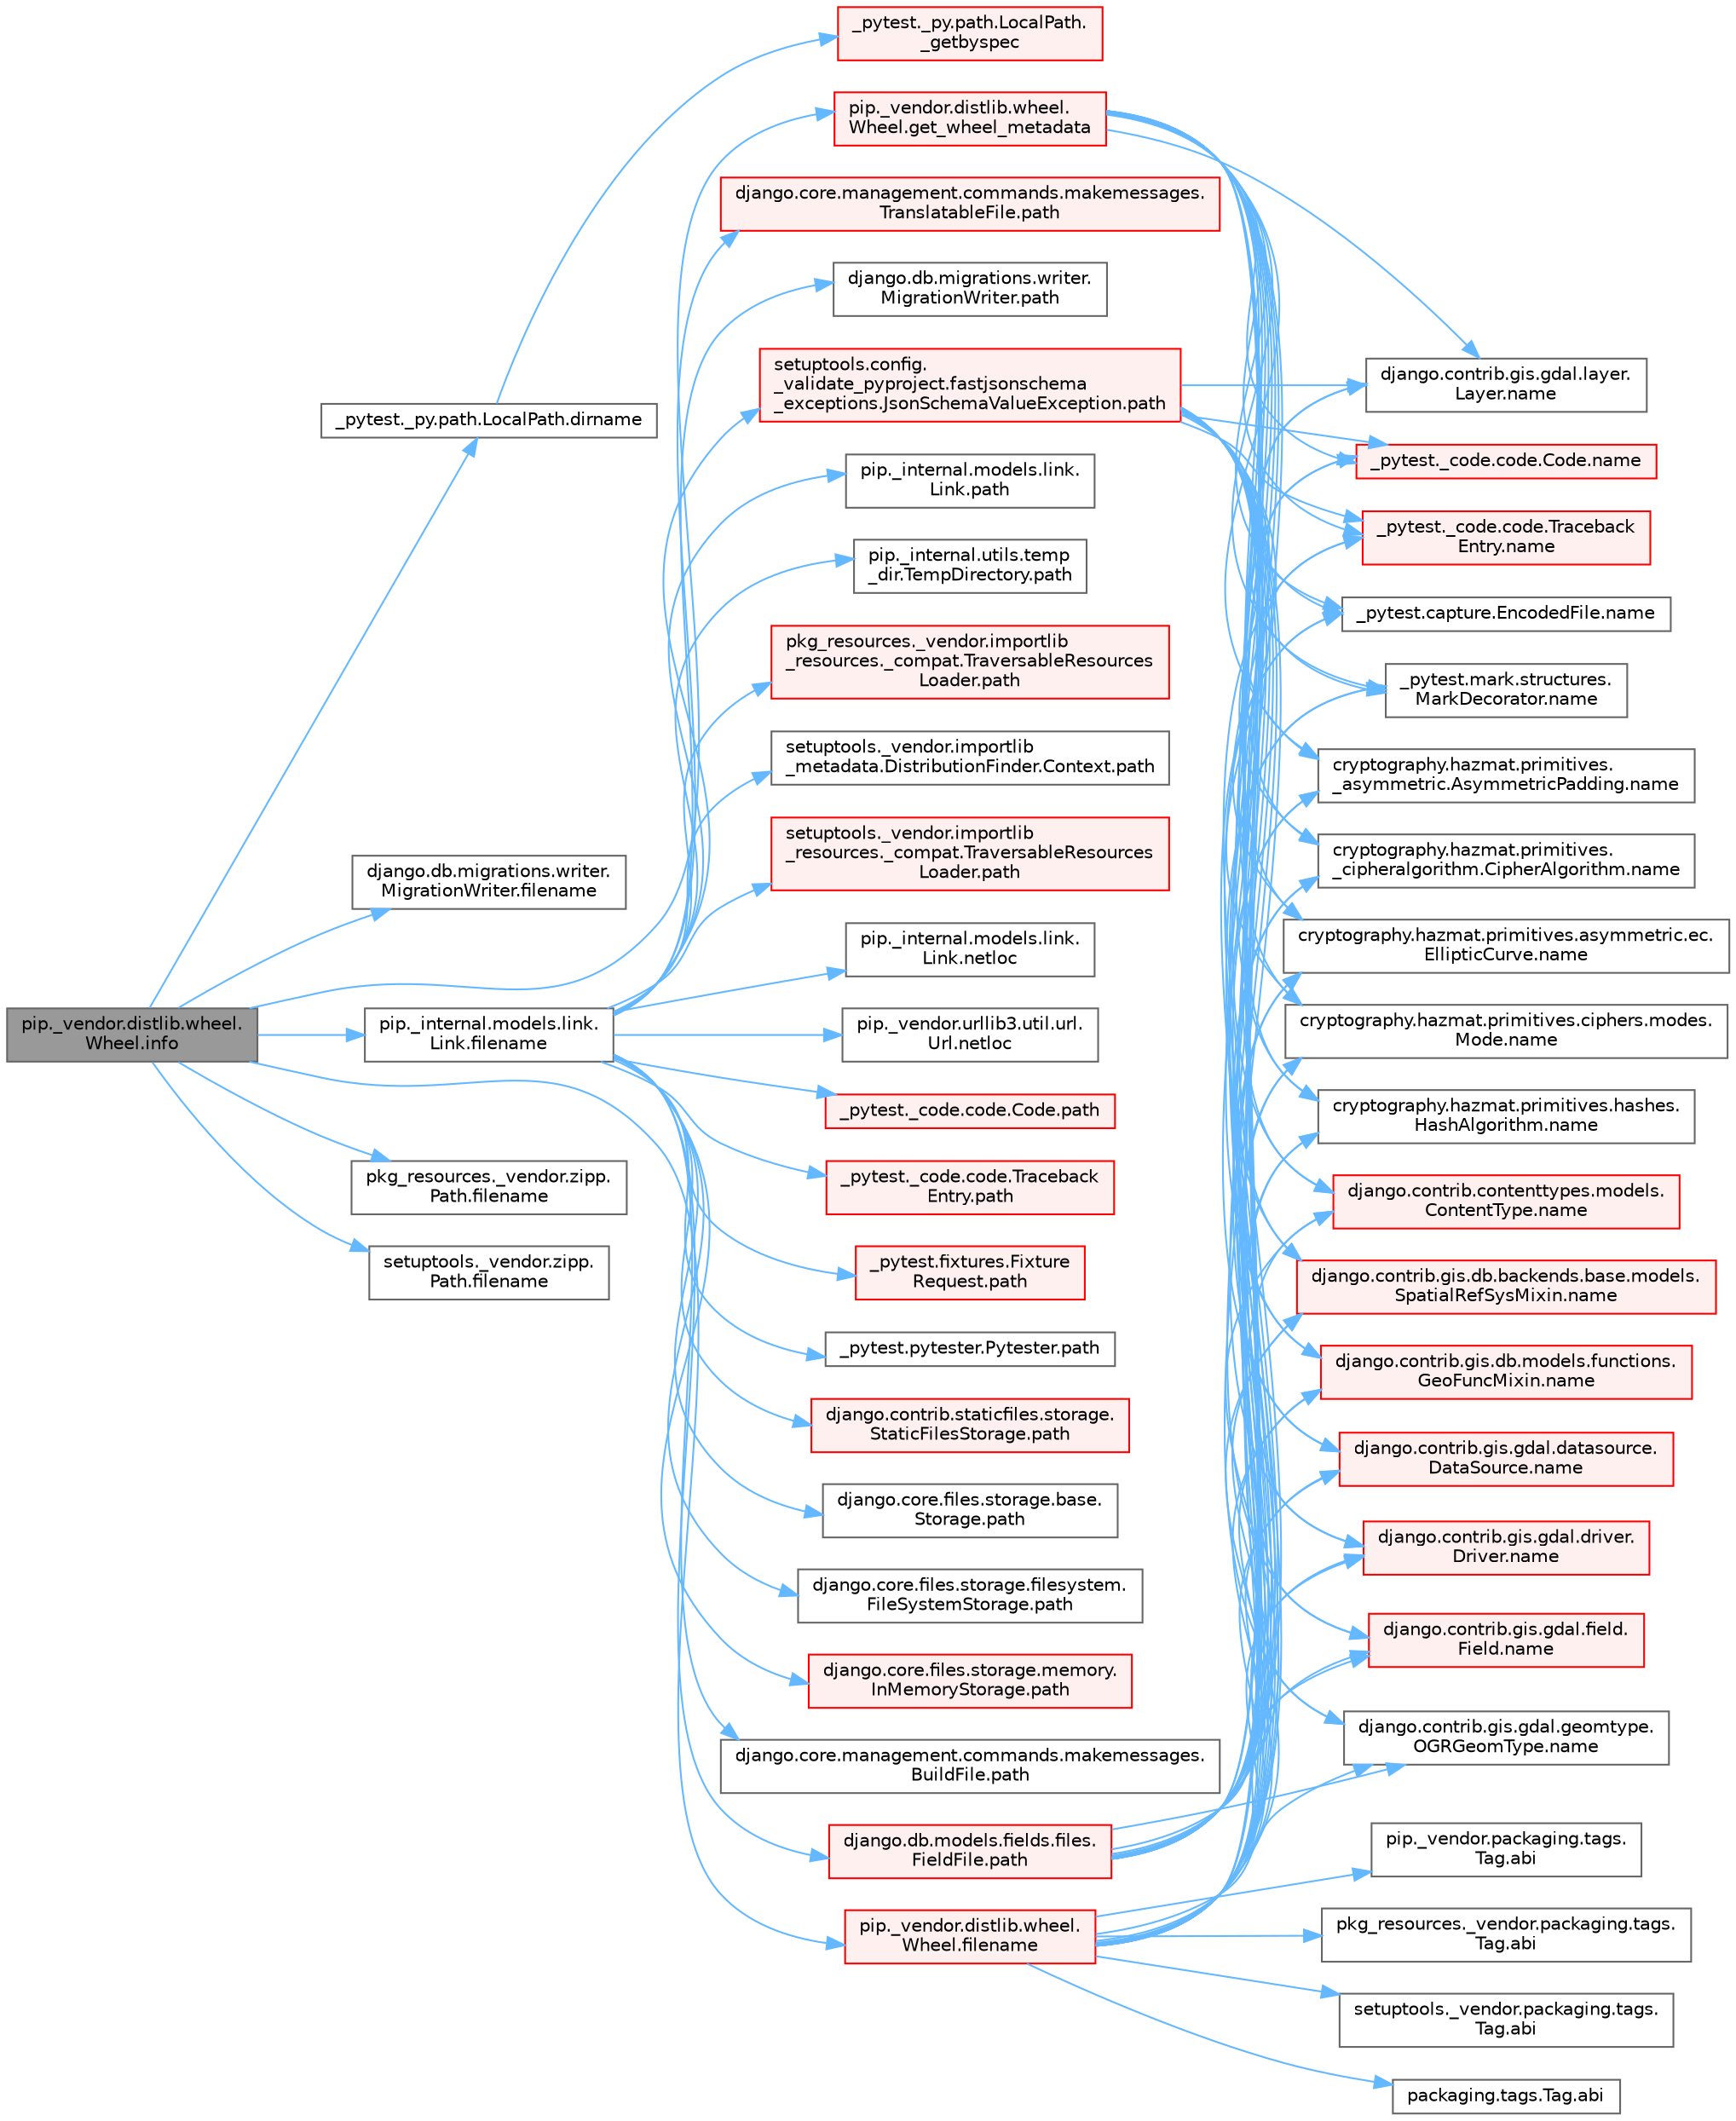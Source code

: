 digraph "pip._vendor.distlib.wheel.Wheel.info"
{
 // LATEX_PDF_SIZE
  bgcolor="transparent";
  edge [fontname=Helvetica,fontsize=10,labelfontname=Helvetica,labelfontsize=10];
  node [fontname=Helvetica,fontsize=10,shape=box,height=0.2,width=0.4];
  rankdir="LR";
  Node1 [id="Node000001",label="pip._vendor.distlib.wheel.\lWheel.info",height=0.2,width=0.4,color="gray40", fillcolor="grey60", style="filled", fontcolor="black",tooltip=" "];
  Node1 -> Node2 [id="edge1_Node000001_Node000002",color="steelblue1",style="solid",tooltip=" "];
  Node2 [id="Node000002",label="_pytest._py.path.LocalPath.dirname",height=0.2,width=0.4,color="grey40", fillcolor="white", style="filled",URL="$class__pytest_1_1__py_1_1path_1_1_local_path.html#aa1920ee3bb71bfb594e849010c5971ac",tooltip=" "];
  Node2 -> Node3 [id="edge2_Node000002_Node000003",color="steelblue1",style="solid",tooltip=" "];
  Node3 [id="Node000003",label="_pytest._py.path.LocalPath.\l_getbyspec",height=0.2,width=0.4,color="red", fillcolor="#FFF0F0", style="filled",URL="$class__pytest_1_1__py_1_1path_1_1_local_path.html#a3cb7ad6a0d43365228f86c0149375c4b",tooltip=" "];
  Node1 -> Node615 [id="edge3_Node000001_Node000615",color="steelblue1",style="solid",tooltip=" "];
  Node615 [id="Node000615",label="django.db.migrations.writer.\lMigrationWriter.filename",height=0.2,width=0.4,color="grey40", fillcolor="white", style="filled",URL="$classdjango_1_1db_1_1migrations_1_1writer_1_1_migration_writer.html#ae24480c1739a3664d744483f682558f6",tooltip=" "];
  Node1 -> Node616 [id="edge4_Node000001_Node000616",color="steelblue1",style="solid",tooltip=" "];
  Node616 [id="Node000616",label="pip._internal.models.link.\lLink.filename",height=0.2,width=0.4,color="grey40", fillcolor="white", style="filled",URL="$classpip_1_1__internal_1_1models_1_1link_1_1_link.html#a5fb02f5a5a42909c89a18745b74cf998",tooltip=" "];
  Node616 -> Node617 [id="edge5_Node000616_Node000617",color="steelblue1",style="solid",tooltip=" "];
  Node617 [id="Node000617",label="pip._internal.models.link.\lLink.netloc",height=0.2,width=0.4,color="grey40", fillcolor="white", style="filled",URL="$classpip_1_1__internal_1_1models_1_1link_1_1_link.html#a3b75bb1dffe191f8f61239e8af2135cc",tooltip=" "];
  Node616 -> Node618 [id="edge6_Node000616_Node000618",color="steelblue1",style="solid",tooltip=" "];
  Node618 [id="Node000618",label="pip._vendor.urllib3.util.url.\lUrl.netloc",height=0.2,width=0.4,color="grey40", fillcolor="white", style="filled",URL="$classpip_1_1__vendor_1_1urllib3_1_1util_1_1url_1_1_url.html#a21c30d00835154c0c1666297224417d4",tooltip=" "];
  Node616 -> Node469 [id="edge7_Node000616_Node000469",color="steelblue1",style="solid",tooltip=" "];
  Node469 [id="Node000469",label="_pytest._code.code.Code.path",height=0.2,width=0.4,color="red", fillcolor="#FFF0F0", style="filled",URL="$class__pytest_1_1__code_1_1code_1_1_code.html#a1dae55e90750fe77c7517f806a14d864",tooltip=" "];
  Node616 -> Node470 [id="edge8_Node000616_Node000470",color="steelblue1",style="solid",tooltip=" "];
  Node470 [id="Node000470",label="_pytest._code.code.Traceback\lEntry.path",height=0.2,width=0.4,color="red", fillcolor="#FFF0F0", style="filled",URL="$class__pytest_1_1__code_1_1code_1_1_traceback_entry.html#a5a88b9ae4623733566450a9e7d8387c0",tooltip=" "];
  Node616 -> Node471 [id="edge9_Node000616_Node000471",color="steelblue1",style="solid",tooltip=" "];
  Node471 [id="Node000471",label="_pytest.fixtures.Fixture\lRequest.path",height=0.2,width=0.4,color="red", fillcolor="#FFF0F0", style="filled",URL="$class__pytest_1_1fixtures_1_1_fixture_request.html#a6f6db59812d121b54cd67d5e434e1451",tooltip=" "];
  Node616 -> Node477 [id="edge10_Node000616_Node000477",color="steelblue1",style="solid",tooltip=" "];
  Node477 [id="Node000477",label="_pytest.pytester.Pytester.path",height=0.2,width=0.4,color="grey40", fillcolor="white", style="filled",URL="$class__pytest_1_1pytester_1_1_pytester.html#a403c804f74a87f5e5705774fa896cc1f",tooltip=" "];
  Node616 -> Node478 [id="edge11_Node000616_Node000478",color="steelblue1",style="solid",tooltip=" "];
  Node478 [id="Node000478",label="django.contrib.staticfiles.storage.\lStaticFilesStorage.path",height=0.2,width=0.4,color="red", fillcolor="#FFF0F0", style="filled",URL="$classdjango_1_1contrib_1_1staticfiles_1_1storage_1_1_static_files_storage.html#a4e96cc92fbde7423d1b74f3a50fc0bf6",tooltip=" "];
  Node616 -> Node619 [id="edge12_Node000616_Node000619",color="steelblue1",style="solid",tooltip=" "];
  Node619 [id="Node000619",label="django.core.files.storage.base.\lStorage.path",height=0.2,width=0.4,color="grey40", fillcolor="white", style="filled",URL="$classdjango_1_1core_1_1files_1_1storage_1_1base_1_1_storage.html#a9be8d49a55131dbbab2c5fd57f7e772c",tooltip=" "];
  Node616 -> Node620 [id="edge13_Node000616_Node000620",color="steelblue1",style="solid",tooltip=" "];
  Node620 [id="Node000620",label="django.core.files.storage.filesystem.\lFileSystemStorage.path",height=0.2,width=0.4,color="grey40", fillcolor="white", style="filled",URL="$classdjango_1_1core_1_1files_1_1storage_1_1filesystem_1_1_file_system_storage.html#abf8a7e88eedec3e1b2ea965cc0858d17",tooltip=" "];
  Node616 -> Node621 [id="edge14_Node000616_Node000621",color="steelblue1",style="solid",tooltip=" "];
  Node621 [id="Node000621",label="django.core.files.storage.memory.\lInMemoryStorage.path",height=0.2,width=0.4,color="red", fillcolor="#FFF0F0", style="filled",URL="$classdjango_1_1core_1_1files_1_1storage_1_1memory_1_1_in_memory_storage.html#a466c8e28fd11839318d2e4454b8ef89f",tooltip=" "];
  Node616 -> Node625 [id="edge15_Node000616_Node000625",color="steelblue1",style="solid",tooltip=" "];
  Node625 [id="Node000625",label="django.core.management.commands.makemessages.\lBuildFile.path",height=0.2,width=0.4,color="grey40", fillcolor="white", style="filled",URL="$classdjango_1_1core_1_1management_1_1commands_1_1makemessages_1_1_build_file.html#ac06388718e902543bc00a7c6565105fc",tooltip=" "];
  Node616 -> Node626 [id="edge16_Node000616_Node000626",color="steelblue1",style="solid",tooltip=" "];
  Node626 [id="Node000626",label="django.core.management.commands.makemessages.\lTranslatableFile.path",height=0.2,width=0.4,color="red", fillcolor="#FFF0F0", style="filled",URL="$classdjango_1_1core_1_1management_1_1commands_1_1makemessages_1_1_translatable_file.html#ad851d5e6b8a65f5915ccfd4a30fb8026",tooltip=" "];
  Node616 -> Node627 [id="edge17_Node000616_Node000627",color="steelblue1",style="solid",tooltip=" "];
  Node627 [id="Node000627",label="django.db.migrations.writer.\lMigrationWriter.path",height=0.2,width=0.4,color="grey40", fillcolor="white", style="filled",URL="$classdjango_1_1db_1_1migrations_1_1writer_1_1_migration_writer.html#a45469d67e8f80996c982470d36136184",tooltip=" "];
  Node616 -> Node628 [id="edge18_Node000616_Node000628",color="steelblue1",style="solid",tooltip=" "];
  Node628 [id="Node000628",label="django.db.models.fields.files.\lFieldFile.path",height=0.2,width=0.4,color="red", fillcolor="#FFF0F0", style="filled",URL="$classdjango_1_1db_1_1models_1_1fields_1_1files_1_1_field_file.html#ae91c4ed0643fb9bd8959d0db8eb44f80",tooltip=" "];
  Node628 -> Node92 [id="edge19_Node000628_Node000092",color="steelblue1",style="solid",tooltip=" "];
  Node92 [id="Node000092",label="_pytest._code.code.Code.name",height=0.2,width=0.4,color="red", fillcolor="#FFF0F0", style="filled",URL="$class__pytest_1_1__code_1_1code_1_1_code.html#a1f3cbc53ca6df4a1bab12183694b6e78",tooltip=" "];
  Node628 -> Node97 [id="edge20_Node000628_Node000097",color="steelblue1",style="solid",tooltip=" "];
  Node97 [id="Node000097",label="_pytest._code.code.Traceback\lEntry.name",height=0.2,width=0.4,color="red", fillcolor="#FFF0F0", style="filled",URL="$class__pytest_1_1__code_1_1code_1_1_traceback_entry.html#a106b95c0753f41669fbfb8ee4c11ad3d",tooltip=" "];
  Node628 -> Node99 [id="edge21_Node000628_Node000099",color="steelblue1",style="solid",tooltip=" "];
  Node99 [id="Node000099",label="_pytest.capture.EncodedFile.name",height=0.2,width=0.4,color="grey40", fillcolor="white", style="filled",URL="$class__pytest_1_1capture_1_1_encoded_file.html#a738c73b5de21c7261d9e51f71e4f0397",tooltip=" "];
  Node628 -> Node100 [id="edge22_Node000628_Node000100",color="steelblue1",style="solid",tooltip=" "];
  Node100 [id="Node000100",label="_pytest.mark.structures.\lMarkDecorator.name",height=0.2,width=0.4,color="grey40", fillcolor="white", style="filled",URL="$class__pytest_1_1mark_1_1structures_1_1_mark_decorator.html#ae8f66760cda125450e0e3bd38689c72f",tooltip=" "];
  Node628 -> Node101 [id="edge23_Node000628_Node000101",color="steelblue1",style="solid",tooltip=" "];
  Node101 [id="Node000101",label="cryptography.hazmat.primitives.\l_asymmetric.AsymmetricPadding.name",height=0.2,width=0.4,color="grey40", fillcolor="white", style="filled",URL="$classcryptography_1_1hazmat_1_1primitives_1_1__asymmetric_1_1_asymmetric_padding.html#a8f72e8284cb336861a873ed5ce0e39b5",tooltip=" "];
  Node628 -> Node102 [id="edge24_Node000628_Node000102",color="steelblue1",style="solid",tooltip=" "];
  Node102 [id="Node000102",label="cryptography.hazmat.primitives.\l_cipheralgorithm.CipherAlgorithm.name",height=0.2,width=0.4,color="grey40", fillcolor="white", style="filled",URL="$classcryptography_1_1hazmat_1_1primitives_1_1__cipheralgorithm_1_1_cipher_algorithm.html#a50567a5c3388450ab7aa883ab34a1ac7",tooltip=" "];
  Node628 -> Node103 [id="edge25_Node000628_Node000103",color="steelblue1",style="solid",tooltip=" "];
  Node103 [id="Node000103",label="cryptography.hazmat.primitives.asymmetric.ec.\lEllipticCurve.name",height=0.2,width=0.4,color="grey40", fillcolor="white", style="filled",URL="$classcryptography_1_1hazmat_1_1primitives_1_1asymmetric_1_1ec_1_1_elliptic_curve.html#a2775c4e945309a6c7ea33dace1698a60",tooltip=" "];
  Node628 -> Node104 [id="edge26_Node000628_Node000104",color="steelblue1",style="solid",tooltip=" "];
  Node104 [id="Node000104",label="cryptography.hazmat.primitives.ciphers.modes.\lMode.name",height=0.2,width=0.4,color="grey40", fillcolor="white", style="filled",URL="$classcryptography_1_1hazmat_1_1primitives_1_1ciphers_1_1modes_1_1_mode.html#a99d93fd1370a2abbb5bb5cffbd5ff0f7",tooltip=" "];
  Node628 -> Node105 [id="edge27_Node000628_Node000105",color="steelblue1",style="solid",tooltip=" "];
  Node105 [id="Node000105",label="cryptography.hazmat.primitives.hashes.\lHashAlgorithm.name",height=0.2,width=0.4,color="grey40", fillcolor="white", style="filled",URL="$classcryptography_1_1hazmat_1_1primitives_1_1hashes_1_1_hash_algorithm.html#a42c7e1582d9b46a015774af9e5cbbb0b",tooltip=" "];
  Node628 -> Node106 [id="edge28_Node000628_Node000106",color="steelblue1",style="solid",tooltip=" "];
  Node106 [id="Node000106",label="django.contrib.contenttypes.models.\lContentType.name",height=0.2,width=0.4,color="red", fillcolor="#FFF0F0", style="filled",URL="$classdjango_1_1contrib_1_1contenttypes_1_1models_1_1_content_type.html#a305b62f56597bb2e4823dcf5e6ccdcf8",tooltip=" "];
  Node628 -> Node108 [id="edge29_Node000628_Node000108",color="steelblue1",style="solid",tooltip=" "];
  Node108 [id="Node000108",label="django.contrib.gis.db.backends.base.models.\lSpatialRefSysMixin.name",height=0.2,width=0.4,color="red", fillcolor="#FFF0F0", style="filled",URL="$classdjango_1_1contrib_1_1gis_1_1db_1_1backends_1_1base_1_1models_1_1_spatial_ref_sys_mixin.html#a56fe36e786b49160249395f453dd1cab",tooltip=" "];
  Node628 -> Node135 [id="edge30_Node000628_Node000135",color="steelblue1",style="solid",tooltip=" "];
  Node135 [id="Node000135",label="django.contrib.gis.db.models.functions.\lGeoFuncMixin.name",height=0.2,width=0.4,color="red", fillcolor="#FFF0F0", style="filled",URL="$classdjango_1_1contrib_1_1gis_1_1db_1_1models_1_1functions_1_1_geo_func_mixin.html#adeeb6b2c9db337396468712e919af622",tooltip=" "];
  Node628 -> Node136 [id="edge31_Node000628_Node000136",color="steelblue1",style="solid",tooltip=" "];
  Node136 [id="Node000136",label="django.contrib.gis.gdal.datasource.\lDataSource.name",height=0.2,width=0.4,color="red", fillcolor="#FFF0F0", style="filled",URL="$classdjango_1_1contrib_1_1gis_1_1gdal_1_1datasource_1_1_data_source.html#aaa98728c7ef6f4d96c689550e8af3ed5",tooltip=" "];
  Node628 -> Node150 [id="edge32_Node000628_Node000150",color="steelblue1",style="solid",tooltip=" "];
  Node150 [id="Node000150",label="django.contrib.gis.gdal.driver.\lDriver.name",height=0.2,width=0.4,color="red", fillcolor="#FFF0F0", style="filled",URL="$classdjango_1_1contrib_1_1gis_1_1gdal_1_1driver_1_1_driver.html#aaa5d4d1b9fd762839db84d1e56e36b7f",tooltip=" "];
  Node628 -> Node151 [id="edge33_Node000628_Node000151",color="steelblue1",style="solid",tooltip=" "];
  Node151 [id="Node000151",label="django.contrib.gis.gdal.field.\lField.name",height=0.2,width=0.4,color="red", fillcolor="#FFF0F0", style="filled",URL="$classdjango_1_1contrib_1_1gis_1_1gdal_1_1field_1_1_field.html#a28a3b0af5006d5abf34d5b1497011368",tooltip=" "];
  Node628 -> Node152 [id="edge34_Node000628_Node000152",color="steelblue1",style="solid",tooltip=" "];
  Node152 [id="Node000152",label="django.contrib.gis.gdal.geomtype.\lOGRGeomType.name",height=0.2,width=0.4,color="grey40", fillcolor="white", style="filled",URL="$classdjango_1_1contrib_1_1gis_1_1gdal_1_1geomtype_1_1_o_g_r_geom_type.html#a719b3100682ab8df79fd8a2484163b8e",tooltip=" "];
  Node628 -> Node153 [id="edge35_Node000628_Node000153",color="steelblue1",style="solid",tooltip=" "];
  Node153 [id="Node000153",label="django.contrib.gis.gdal.layer.\lLayer.name",height=0.2,width=0.4,color="grey40", fillcolor="white", style="filled",URL="$classdjango_1_1contrib_1_1gis_1_1gdal_1_1layer_1_1_layer.html#a53791d8e2fe8b1ca86b426a625e7d66c",tooltip=" "];
  Node616 -> Node1559 [id="edge36_Node000616_Node001559",color="steelblue1",style="solid",tooltip=" "];
  Node1559 [id="Node001559",label="pip._internal.models.link.\lLink.path",height=0.2,width=0.4,color="grey40", fillcolor="white", style="filled",URL="$classpip_1_1__internal_1_1models_1_1link_1_1_link.html#a30f454216dcb615e3ed986238490f180",tooltip=" "];
  Node616 -> Node1560 [id="edge37_Node000616_Node001560",color="steelblue1",style="solid",tooltip=" "];
  Node1560 [id="Node001560",label="pip._internal.utils.temp\l_dir.TempDirectory.path",height=0.2,width=0.4,color="grey40", fillcolor="white", style="filled",URL="$classpip_1_1__internal_1_1utils_1_1temp__dir_1_1_temp_directory.html#afe6b2d95c070c6570957de5696ff3a6e",tooltip=" "];
  Node616 -> Node1561 [id="edge38_Node000616_Node001561",color="steelblue1",style="solid",tooltip=" "];
  Node1561 [id="Node001561",label="pkg_resources._vendor.importlib\l_resources._compat.TraversableResources\lLoader.path",height=0.2,width=0.4,color="red", fillcolor="#FFF0F0", style="filled",URL="$classpkg__resources_1_1__vendor_1_1importlib__resources_1_1__compat_1_1_traversable_resources_loader.html#acfc17872a53cbe02f6c34eda2bb162f2",tooltip=" "];
  Node616 -> Node1563 [id="edge39_Node000616_Node001563",color="steelblue1",style="solid",tooltip=" "];
  Node1563 [id="Node001563",label="setuptools._vendor.importlib\l_metadata.DistributionFinder.Context.path",height=0.2,width=0.4,color="grey40", fillcolor="white", style="filled",URL="$classsetuptools_1_1__vendor_1_1importlib__metadata_1_1_distribution_finder_1_1_context.html#a84a429ddce40738ea5c0edb53799ee8d",tooltip=" "];
  Node616 -> Node1564 [id="edge40_Node000616_Node001564",color="steelblue1",style="solid",tooltip=" "];
  Node1564 [id="Node001564",label="setuptools._vendor.importlib\l_resources._compat.TraversableResources\lLoader.path",height=0.2,width=0.4,color="red", fillcolor="#FFF0F0", style="filled",URL="$classsetuptools_1_1__vendor_1_1importlib__resources_1_1__compat_1_1_traversable_resources_loader.html#a9b9cf5b6723d48f7a779b6ae71d53699",tooltip=" "];
  Node616 -> Node1565 [id="edge41_Node000616_Node001565",color="steelblue1",style="solid",tooltip=" "];
  Node1565 [id="Node001565",label="setuptools.config.\l_validate_pyproject.fastjsonschema\l_exceptions.JsonSchemaValueException.path",height=0.2,width=0.4,color="red", fillcolor="#FFF0F0", style="filled",URL="$classsetuptools_1_1config_1_1__validate__pyproject_1_1fastjsonschema__exceptions_1_1_json_schema_value_exception.html#a59179b3d1dc16c7087530bbc10bcf857",tooltip=" "];
  Node1565 -> Node92 [id="edge42_Node001565_Node000092",color="steelblue1",style="solid",tooltip=" "];
  Node1565 -> Node97 [id="edge43_Node001565_Node000097",color="steelblue1",style="solid",tooltip=" "];
  Node1565 -> Node99 [id="edge44_Node001565_Node000099",color="steelblue1",style="solid",tooltip=" "];
  Node1565 -> Node100 [id="edge45_Node001565_Node000100",color="steelblue1",style="solid",tooltip=" "];
  Node1565 -> Node101 [id="edge46_Node001565_Node000101",color="steelblue1",style="solid",tooltip=" "];
  Node1565 -> Node102 [id="edge47_Node001565_Node000102",color="steelblue1",style="solid",tooltip=" "];
  Node1565 -> Node103 [id="edge48_Node001565_Node000103",color="steelblue1",style="solid",tooltip=" "];
  Node1565 -> Node104 [id="edge49_Node001565_Node000104",color="steelblue1",style="solid",tooltip=" "];
  Node1565 -> Node105 [id="edge50_Node001565_Node000105",color="steelblue1",style="solid",tooltip=" "];
  Node1565 -> Node106 [id="edge51_Node001565_Node000106",color="steelblue1",style="solid",tooltip=" "];
  Node1565 -> Node108 [id="edge52_Node001565_Node000108",color="steelblue1",style="solid",tooltip=" "];
  Node1565 -> Node135 [id="edge53_Node001565_Node000135",color="steelblue1",style="solid",tooltip=" "];
  Node1565 -> Node136 [id="edge54_Node001565_Node000136",color="steelblue1",style="solid",tooltip=" "];
  Node1565 -> Node150 [id="edge55_Node001565_Node000150",color="steelblue1",style="solid",tooltip=" "];
  Node1565 -> Node151 [id="edge56_Node001565_Node000151",color="steelblue1",style="solid",tooltip=" "];
  Node1565 -> Node152 [id="edge57_Node001565_Node000152",color="steelblue1",style="solid",tooltip=" "];
  Node1565 -> Node153 [id="edge58_Node001565_Node000153",color="steelblue1",style="solid",tooltip=" "];
  Node1 -> Node1038 [id="edge59_Node000001_Node001038",color="steelblue1",style="solid",tooltip=" "];
  Node1038 [id="Node001038",label="pip._vendor.distlib.wheel.\lWheel.filename",height=0.2,width=0.4,color="red", fillcolor="#FFF0F0", style="filled",URL="$classpip_1_1__vendor_1_1distlib_1_1wheel_1_1_wheel.html#a396687a6caff7584126f2dec111900fd",tooltip=" "];
  Node1038 -> Node1039 [id="edge60_Node001038_Node001039",color="steelblue1",style="solid",tooltip=" "];
  Node1039 [id="Node001039",label="packaging.tags.Tag.abi",height=0.2,width=0.4,color="grey40", fillcolor="white", style="filled",URL="$classpackaging_1_1tags_1_1_tag.html#a4a75fb15cbd3769bd4a7595cd409e009",tooltip=" "];
  Node1038 -> Node1040 [id="edge61_Node001038_Node001040",color="steelblue1",style="solid",tooltip=" "];
  Node1040 [id="Node001040",label="pip._vendor.packaging.tags.\lTag.abi",height=0.2,width=0.4,color="grey40", fillcolor="white", style="filled",URL="$classpip_1_1__vendor_1_1packaging_1_1tags_1_1_tag.html#a776ff442e7c80cf8c8f724f6228c5245",tooltip=" "];
  Node1038 -> Node1041 [id="edge62_Node001038_Node001041",color="steelblue1",style="solid",tooltip=" "];
  Node1041 [id="Node001041",label="pkg_resources._vendor.packaging.tags.\lTag.abi",height=0.2,width=0.4,color="grey40", fillcolor="white", style="filled",URL="$classpkg__resources_1_1__vendor_1_1packaging_1_1tags_1_1_tag.html#a52f73b21efff3010f8abc0afb1f7cbed",tooltip=" "];
  Node1038 -> Node1042 [id="edge63_Node001038_Node001042",color="steelblue1",style="solid",tooltip=" "];
  Node1042 [id="Node001042",label="setuptools._vendor.packaging.tags.\lTag.abi",height=0.2,width=0.4,color="grey40", fillcolor="white", style="filled",URL="$classsetuptools_1_1__vendor_1_1packaging_1_1tags_1_1_tag.html#ad91147c4690c898662f5f2df7adee5a1",tooltip=" "];
  Node1038 -> Node92 [id="edge64_Node001038_Node000092",color="steelblue1",style="solid",tooltip=" "];
  Node1038 -> Node97 [id="edge65_Node001038_Node000097",color="steelblue1",style="solid",tooltip=" "];
  Node1038 -> Node99 [id="edge66_Node001038_Node000099",color="steelblue1",style="solid",tooltip=" "];
  Node1038 -> Node100 [id="edge67_Node001038_Node000100",color="steelblue1",style="solid",tooltip=" "];
  Node1038 -> Node101 [id="edge68_Node001038_Node000101",color="steelblue1",style="solid",tooltip=" "];
  Node1038 -> Node102 [id="edge69_Node001038_Node000102",color="steelblue1",style="solid",tooltip=" "];
  Node1038 -> Node103 [id="edge70_Node001038_Node000103",color="steelblue1",style="solid",tooltip=" "];
  Node1038 -> Node104 [id="edge71_Node001038_Node000104",color="steelblue1",style="solid",tooltip=" "];
  Node1038 -> Node105 [id="edge72_Node001038_Node000105",color="steelblue1",style="solid",tooltip=" "];
  Node1038 -> Node106 [id="edge73_Node001038_Node000106",color="steelblue1",style="solid",tooltip=" "];
  Node1038 -> Node108 [id="edge74_Node001038_Node000108",color="steelblue1",style="solid",tooltip=" "];
  Node1038 -> Node135 [id="edge75_Node001038_Node000135",color="steelblue1",style="solid",tooltip=" "];
  Node1038 -> Node136 [id="edge76_Node001038_Node000136",color="steelblue1",style="solid",tooltip=" "];
  Node1038 -> Node150 [id="edge77_Node001038_Node000150",color="steelblue1",style="solid",tooltip=" "];
  Node1038 -> Node151 [id="edge78_Node001038_Node000151",color="steelblue1",style="solid",tooltip=" "];
  Node1038 -> Node152 [id="edge79_Node001038_Node000152",color="steelblue1",style="solid",tooltip=" "];
  Node1038 -> Node153 [id="edge80_Node001038_Node000153",color="steelblue1",style="solid",tooltip=" "];
  Node1 -> Node1044 [id="edge81_Node000001_Node001044",color="steelblue1",style="solid",tooltip=" "];
  Node1044 [id="Node001044",label="pkg_resources._vendor.zipp.\lPath.filename",height=0.2,width=0.4,color="grey40", fillcolor="white", style="filled",URL="$classpkg__resources_1_1__vendor_1_1zipp_1_1_path.html#a364eea0ac8419e712d546d032dd6cd86",tooltip=" "];
  Node1 -> Node1045 [id="edge82_Node000001_Node001045",color="steelblue1",style="solid",tooltip=" "];
  Node1045 [id="Node001045",label="setuptools._vendor.zipp.\lPath.filename",height=0.2,width=0.4,color="grey40", fillcolor="white", style="filled",URL="$classsetuptools_1_1__vendor_1_1zipp_1_1_path.html#a79fd7191e6fedef64bfc8367ffb48472",tooltip=" "];
  Node1 -> Node4372 [id="edge83_Node000001_Node004372",color="steelblue1",style="solid",tooltip=" "];
  Node4372 [id="Node004372",label="pip._vendor.distlib.wheel.\lWheel.get_wheel_metadata",height=0.2,width=0.4,color="red", fillcolor="#FFF0F0", style="filled",URL="$classpip_1_1__vendor_1_1distlib_1_1wheel_1_1_wheel.html#a66d906d4f1bf156d6c61f9265f2d34f2",tooltip=" "];
  Node4372 -> Node92 [id="edge84_Node004372_Node000092",color="steelblue1",style="solid",tooltip=" "];
  Node4372 -> Node97 [id="edge85_Node004372_Node000097",color="steelblue1",style="solid",tooltip=" "];
  Node4372 -> Node99 [id="edge86_Node004372_Node000099",color="steelblue1",style="solid",tooltip=" "];
  Node4372 -> Node100 [id="edge87_Node004372_Node000100",color="steelblue1",style="solid",tooltip=" "];
  Node4372 -> Node101 [id="edge88_Node004372_Node000101",color="steelblue1",style="solid",tooltip=" "];
  Node4372 -> Node102 [id="edge89_Node004372_Node000102",color="steelblue1",style="solid",tooltip=" "];
  Node4372 -> Node103 [id="edge90_Node004372_Node000103",color="steelblue1",style="solid",tooltip=" "];
  Node4372 -> Node104 [id="edge91_Node004372_Node000104",color="steelblue1",style="solid",tooltip=" "];
  Node4372 -> Node105 [id="edge92_Node004372_Node000105",color="steelblue1",style="solid",tooltip=" "];
  Node4372 -> Node106 [id="edge93_Node004372_Node000106",color="steelblue1",style="solid",tooltip=" "];
  Node4372 -> Node108 [id="edge94_Node004372_Node000108",color="steelblue1",style="solid",tooltip=" "];
  Node4372 -> Node135 [id="edge95_Node004372_Node000135",color="steelblue1",style="solid",tooltip=" "];
  Node4372 -> Node136 [id="edge96_Node004372_Node000136",color="steelblue1",style="solid",tooltip=" "];
  Node4372 -> Node150 [id="edge97_Node004372_Node000150",color="steelblue1",style="solid",tooltip=" "];
  Node4372 -> Node151 [id="edge98_Node004372_Node000151",color="steelblue1",style="solid",tooltip=" "];
  Node4372 -> Node152 [id="edge99_Node004372_Node000152",color="steelblue1",style="solid",tooltip=" "];
  Node4372 -> Node153 [id="edge100_Node004372_Node000153",color="steelblue1",style="solid",tooltip=" "];
}
